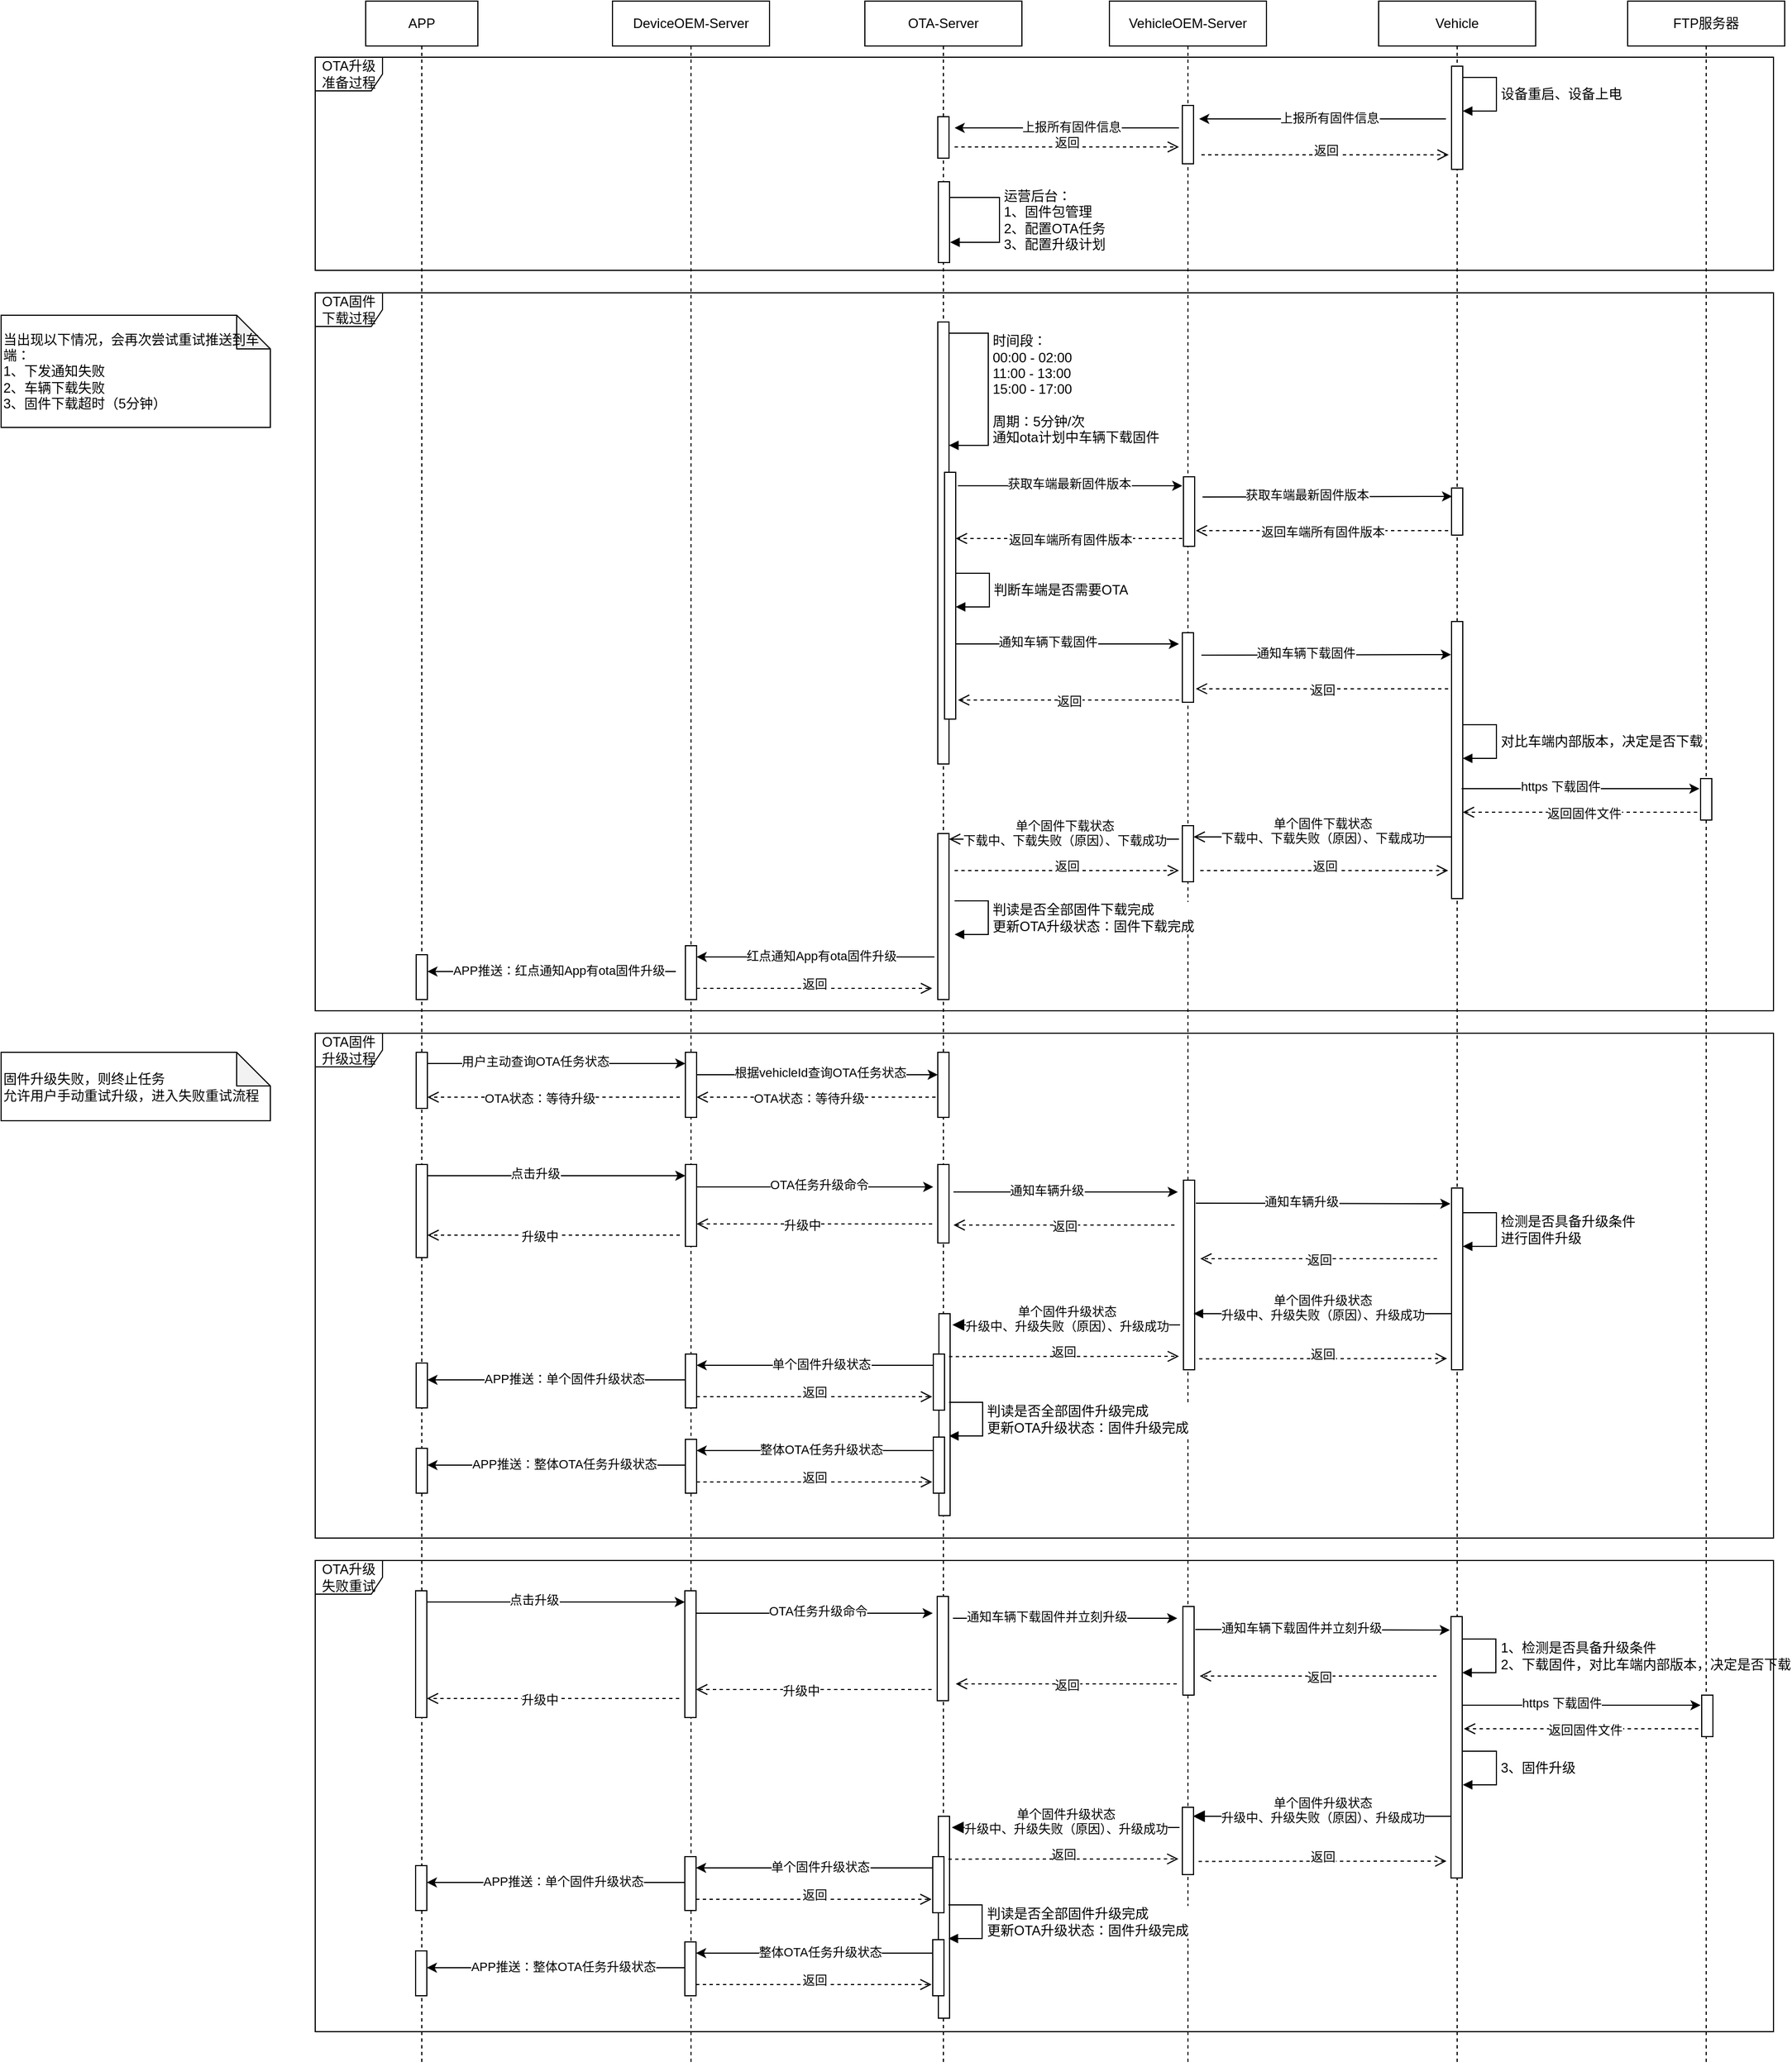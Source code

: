 <mxfile version="24.7.7">
  <diagram name="第 1 页" id="P_OKSBpqpjbT7ZUcAPDN">
    <mxGraphModel dx="2233" dy="687" grid="1" gridSize="10" guides="1" tooltips="1" connect="1" arrows="1" fold="1" page="1" pageScale="1" pageWidth="827" pageHeight="1169" math="0" shadow="0">
      <root>
        <mxCell id="0" />
        <mxCell id="1" parent="0" />
        <mxCell id="hAaRibH6YbzZ0h87aK_9-16" value="OTA固件升级过程" style="shape=umlFrame;whiteSpace=wrap;html=1;pointerEvents=0;sketch=0;strokeColor=default;align=center;verticalAlign=middle;fontFamily=Helvetica;fontSize=12;fontColor=default;fillColor=default;" parent="1" vertex="1">
          <mxGeometry x="-520" y="960" width="1300" height="450" as="geometry" />
        </mxCell>
        <mxCell id="hAaRibH6YbzZ0h87aK_9-1" value="APP" style="shape=umlLifeline;perimeter=lifelinePerimeter;whiteSpace=wrap;html=1;container=0;dropTarget=0;collapsible=0;recursiveResize=0;outlineConnect=0;portConstraint=eastwest;newEdgeStyle={&quot;edgeStyle&quot;:&quot;elbowEdgeStyle&quot;,&quot;elbow&quot;:&quot;vertical&quot;,&quot;curved&quot;:0,&quot;rounded&quot;:0};" parent="1" vertex="1">
          <mxGeometry x="-475" y="40" width="100" height="1840" as="geometry" />
        </mxCell>
        <mxCell id="hAaRibH6YbzZ0h87aK_9-71" value="" style="html=1;points=[];perimeter=orthogonalPerimeter;outlineConnect=0;targetShapes=umlLifeline;portConstraint=eastwest;newEdgeStyle={&quot;edgeStyle&quot;:&quot;elbowEdgeStyle&quot;,&quot;elbow&quot;:&quot;vertical&quot;,&quot;curved&quot;:0,&quot;rounded&quot;:0};" parent="hAaRibH6YbzZ0h87aK_9-1" vertex="1">
          <mxGeometry x="45" y="850" width="10" height="40" as="geometry" />
        </mxCell>
        <mxCell id="hAaRibH6YbzZ0h87aK_9-77" value="" style="html=1;points=[];perimeter=orthogonalPerimeter;outlineConnect=0;targetShapes=umlLifeline;portConstraint=eastwest;newEdgeStyle={&quot;edgeStyle&quot;:&quot;elbowEdgeStyle&quot;,&quot;elbow&quot;:&quot;vertical&quot;,&quot;curved&quot;:0,&quot;rounded&quot;:0};" parent="hAaRibH6YbzZ0h87aK_9-1" vertex="1">
          <mxGeometry x="45" y="937" width="10" height="50" as="geometry" />
        </mxCell>
        <mxCell id="hAaRibH6YbzZ0h87aK_9-3" value="DeviceOEM-Server" style="shape=umlLifeline;perimeter=lifelinePerimeter;whiteSpace=wrap;html=1;container=0;dropTarget=0;collapsible=0;recursiveResize=0;outlineConnect=0;portConstraint=eastwest;newEdgeStyle={&quot;edgeStyle&quot;:&quot;elbowEdgeStyle&quot;,&quot;elbow&quot;:&quot;vertical&quot;,&quot;curved&quot;:0,&quot;rounded&quot;:0};" parent="1" vertex="1">
          <mxGeometry x="-255" y="40" width="140" height="1840" as="geometry" />
        </mxCell>
        <mxCell id="hAaRibH6YbzZ0h87aK_9-70" value="" style="html=1;points=[];perimeter=orthogonalPerimeter;outlineConnect=0;targetShapes=umlLifeline;portConstraint=eastwest;newEdgeStyle={&quot;edgeStyle&quot;:&quot;elbowEdgeStyle&quot;,&quot;elbow&quot;:&quot;vertical&quot;,&quot;curved&quot;:0,&quot;rounded&quot;:0};" parent="hAaRibH6YbzZ0h87aK_9-3" vertex="1">
          <mxGeometry x="65" y="842" width="10" height="48" as="geometry" />
        </mxCell>
        <mxCell id="hAaRibH6YbzZ0h87aK_9-138" value="" style="html=1;points=[];perimeter=orthogonalPerimeter;outlineConnect=0;targetShapes=umlLifeline;portConstraint=eastwest;newEdgeStyle={&quot;edgeStyle&quot;:&quot;elbowEdgeStyle&quot;,&quot;elbow&quot;:&quot;vertical&quot;,&quot;curved&quot;:0,&quot;rounded&quot;:0};" parent="hAaRibH6YbzZ0h87aK_9-3" vertex="1">
          <mxGeometry x="-175" y="1290" width="10" height="40" as="geometry" />
        </mxCell>
        <mxCell id="hAaRibH6YbzZ0h87aK_9-139" value="" style="html=1;points=[];perimeter=orthogonalPerimeter;outlineConnect=0;targetShapes=umlLifeline;portConstraint=eastwest;newEdgeStyle={&quot;edgeStyle&quot;:&quot;elbowEdgeStyle&quot;,&quot;elbow&quot;:&quot;vertical&quot;,&quot;curved&quot;:0,&quot;rounded&quot;:0};" parent="hAaRibH6YbzZ0h87aK_9-3" vertex="1">
          <mxGeometry x="65" y="1282" width="10" height="48" as="geometry" />
        </mxCell>
        <mxCell id="hAaRibH6YbzZ0h87aK_9-140" value="" style="endArrow=classic;html=1;rounded=0;" parent="hAaRibH6YbzZ0h87aK_9-3" edge="1">
          <mxGeometry width="50" height="50" relative="1" as="geometry">
            <mxPoint x="286.5" y="1292" as="sourcePoint" />
            <mxPoint x="75" y="1292" as="targetPoint" />
          </mxGeometry>
        </mxCell>
        <mxCell id="hAaRibH6YbzZ0h87aK_9-141" value="整体OTA任务升级状态" style="edgeLabel;html=1;align=center;verticalAlign=middle;resizable=0;points=[];" parent="hAaRibH6YbzZ0h87aK_9-140" vertex="1" connectable="0">
          <mxGeometry x="-0.17" y="2" relative="1" as="geometry">
            <mxPoint x="-13" y="-3" as="offset" />
          </mxGeometry>
        </mxCell>
        <mxCell id="hAaRibH6YbzZ0h87aK_9-142" value="" style="endArrow=classic;html=1;rounded=0;" parent="hAaRibH6YbzZ0h87aK_9-3" edge="1">
          <mxGeometry width="50" height="50" relative="1" as="geometry">
            <mxPoint x="65" y="1305" as="sourcePoint" />
            <mxPoint x="-165" y="1305" as="targetPoint" />
          </mxGeometry>
        </mxCell>
        <mxCell id="hAaRibH6YbzZ0h87aK_9-143" value="APP推送：整体OTA任务升级状态" style="edgeLabel;html=1;align=center;verticalAlign=middle;resizable=0;points=[];" parent="hAaRibH6YbzZ0h87aK_9-142" vertex="1" connectable="0">
          <mxGeometry x="-0.17" y="2" relative="1" as="geometry">
            <mxPoint x="-13" y="-3" as="offset" />
          </mxGeometry>
        </mxCell>
        <mxCell id="hAaRibH6YbzZ0h87aK_9-144" value="返回" style="html=1;verticalAlign=bottom;endArrow=open;dashed=1;endSize=8;edgeStyle=elbowEdgeStyle;elbow=vertical;curved=0;rounded=0;" parent="hAaRibH6YbzZ0h87aK_9-3" edge="1">
          <mxGeometry y="-5" relative="1" as="geometry">
            <mxPoint x="285" y="1320" as="targetPoint" />
            <Array as="points" />
            <mxPoint x="75" y="1320" as="sourcePoint" />
            <mxPoint as="offset" />
          </mxGeometry>
        </mxCell>
        <mxCell id="hAaRibH6YbzZ0h87aK_9-7" value="VehicleOEM-Server" style="shape=umlLifeline;perimeter=lifelinePerimeter;whiteSpace=wrap;html=1;container=0;dropTarget=0;collapsible=0;recursiveResize=0;outlineConnect=0;portConstraint=eastwest;newEdgeStyle={&quot;edgeStyle&quot;:&quot;elbowEdgeStyle&quot;,&quot;elbow&quot;:&quot;vertical&quot;,&quot;curved&quot;:0,&quot;rounded&quot;:0};" parent="1" vertex="1">
          <mxGeometry x="188" y="40" width="140" height="1840" as="geometry" />
        </mxCell>
        <mxCell id="hAaRibH6YbzZ0h87aK_9-8" value="" style="html=1;points=[];perimeter=orthogonalPerimeter;outlineConnect=0;targetShapes=umlLifeline;portConstraint=eastwest;newEdgeStyle={&quot;edgeStyle&quot;:&quot;elbowEdgeStyle&quot;,&quot;elbow&quot;:&quot;vertical&quot;,&quot;curved&quot;:0,&quot;rounded&quot;:0};" parent="hAaRibH6YbzZ0h87aK_9-7" vertex="1">
          <mxGeometry x="65" y="735" width="10" height="50" as="geometry" />
        </mxCell>
        <mxCell id="hAaRibH6YbzZ0h87aK_9-41" value="" style="html=1;points=[];perimeter=orthogonalPerimeter;outlineConnect=0;targetShapes=umlLifeline;portConstraint=eastwest;newEdgeStyle={&quot;edgeStyle&quot;:&quot;elbowEdgeStyle&quot;,&quot;elbow&quot;:&quot;vertical&quot;,&quot;curved&quot;:0,&quot;rounded&quot;:0};" parent="hAaRibH6YbzZ0h87aK_9-7" vertex="1">
          <mxGeometry x="65" y="563" width="10" height="62" as="geometry" />
        </mxCell>
        <mxCell id="hAaRibH6YbzZ0h87aK_9-56" value="" style="html=1;points=[];perimeter=orthogonalPerimeter;outlineConnect=0;targetShapes=umlLifeline;portConstraint=eastwest;newEdgeStyle={&quot;edgeStyle&quot;:&quot;elbowEdgeStyle&quot;,&quot;elbow&quot;:&quot;vertical&quot;,&quot;curved&quot;:0,&quot;rounded&quot;:0};" parent="hAaRibH6YbzZ0h87aK_9-7" vertex="1">
          <mxGeometry x="66" y="424" width="10" height="62" as="geometry" />
        </mxCell>
        <mxCell id="hAaRibH6YbzZ0h87aK_9-57" value="" style="endArrow=classic;html=1;rounded=0;" parent="hAaRibH6YbzZ0h87aK_9-7" edge="1">
          <mxGeometry width="50" height="50" relative="1" as="geometry">
            <mxPoint x="-135" y="432" as="sourcePoint" />
            <mxPoint x="65" y="432" as="targetPoint" />
          </mxGeometry>
        </mxCell>
        <mxCell id="hAaRibH6YbzZ0h87aK_9-58" value="获取车端最新固件版本" style="edgeLabel;html=1;align=center;verticalAlign=middle;resizable=0;points=[];" parent="hAaRibH6YbzZ0h87aK_9-57" vertex="1" connectable="0">
          <mxGeometry x="-0.17" y="2" relative="1" as="geometry">
            <mxPoint x="16" as="offset" />
          </mxGeometry>
        </mxCell>
        <mxCell id="hAaRibH6YbzZ0h87aK_9-59" value="" style="endArrow=classic;html=1;rounded=0;" parent="hAaRibH6YbzZ0h87aK_9-7" edge="1">
          <mxGeometry width="50" height="50" relative="1" as="geometry">
            <mxPoint x="83" y="442" as="sourcePoint" />
            <mxPoint x="305.5" y="441.5" as="targetPoint" />
          </mxGeometry>
        </mxCell>
        <mxCell id="hAaRibH6YbzZ0h87aK_9-60" value="获取车端最新固件版本" style="edgeLabel;html=1;align=center;verticalAlign=middle;resizable=0;points=[];" parent="hAaRibH6YbzZ0h87aK_9-59" vertex="1" connectable="0">
          <mxGeometry x="-0.17" y="2" relative="1" as="geometry">
            <mxPoint as="offset" />
          </mxGeometry>
        </mxCell>
        <mxCell id="hAaRibH6YbzZ0h87aK_9-61" value="返回车端所有固件版本" style="html=1;verticalAlign=bottom;endArrow=open;dashed=1;endSize=8;edgeStyle=elbowEdgeStyle;elbow=vertical;curved=0;rounded=0;entryX=0.7;entryY=0.806;entryDx=0;entryDy=0;entryPerimeter=0;" parent="hAaRibH6YbzZ0h87aK_9-7" edge="1">
          <mxGeometry x="-0.005" y="10" relative="1" as="geometry">
            <mxPoint x="77" y="471.972" as="targetPoint" />
            <Array as="points" />
            <mxPoint x="302" y="472" as="sourcePoint" />
            <mxPoint as="offset" />
          </mxGeometry>
        </mxCell>
        <mxCell id="hAaRibH6YbzZ0h87aK_9-62" value="返回车端所有固件版本" style="html=1;verticalAlign=bottom;endArrow=open;dashed=1;endSize=8;edgeStyle=elbowEdgeStyle;elbow=vertical;curved=0;rounded=0;" parent="hAaRibH6YbzZ0h87aK_9-7" edge="1">
          <mxGeometry x="-0.005" y="10" relative="1" as="geometry">
            <mxPoint x="-137" y="479" as="targetPoint" />
            <Array as="points" />
            <mxPoint x="65" y="479" as="sourcePoint" />
            <mxPoint as="offset" />
          </mxGeometry>
        </mxCell>
        <mxCell id="hAaRibH6YbzZ0h87aK_9-105" value="" style="html=1;points=[];perimeter=orthogonalPerimeter;outlineConnect=0;targetShapes=umlLifeline;portConstraint=eastwest;newEdgeStyle={&quot;edgeStyle&quot;:&quot;elbowEdgeStyle&quot;,&quot;elbow&quot;:&quot;vertical&quot;,&quot;curved&quot;:0,&quot;rounded&quot;:0};" parent="hAaRibH6YbzZ0h87aK_9-7" vertex="1">
          <mxGeometry x="66" y="1051" width="10" height="169" as="geometry" />
        </mxCell>
        <mxCell id="hAaRibH6YbzZ0h87aK_9-9" value="Vehicle" style="shape=umlLifeline;perimeter=lifelinePerimeter;whiteSpace=wrap;html=1;container=0;dropTarget=0;collapsible=0;recursiveResize=0;outlineConnect=0;portConstraint=eastwest;newEdgeStyle={&quot;edgeStyle&quot;:&quot;elbowEdgeStyle&quot;,&quot;elbow&quot;:&quot;vertical&quot;,&quot;curved&quot;:0,&quot;rounded&quot;:0};" parent="1" vertex="1">
          <mxGeometry x="428" y="40" width="140" height="1840" as="geometry" />
        </mxCell>
        <mxCell id="hAaRibH6YbzZ0h87aK_9-44" value="" style="html=1;points=[];perimeter=orthogonalPerimeter;outlineConnect=0;targetShapes=umlLifeline;portConstraint=eastwest;newEdgeStyle={&quot;edgeStyle&quot;:&quot;elbowEdgeStyle&quot;,&quot;elbow&quot;:&quot;vertical&quot;,&quot;curved&quot;:0,&quot;rounded&quot;:0};" parent="hAaRibH6YbzZ0h87aK_9-9" vertex="1">
          <mxGeometry x="65" y="553" width="10" height="247" as="geometry" />
        </mxCell>
        <mxCell id="hAaRibH6YbzZ0h87aK_9-107" value="" style="html=1;points=[];perimeter=orthogonalPerimeter;outlineConnect=0;targetShapes=umlLifeline;portConstraint=eastwest;newEdgeStyle={&quot;edgeStyle&quot;:&quot;elbowEdgeStyle&quot;,&quot;elbow&quot;:&quot;vertical&quot;,&quot;curved&quot;:0,&quot;rounded&quot;:0};" parent="hAaRibH6YbzZ0h87aK_9-9" vertex="1">
          <mxGeometry x="65" y="1058" width="10" height="162" as="geometry" />
        </mxCell>
        <mxCell id="hAaRibH6YbzZ0h87aK_9-10" value="" style="endArrow=classic;html=1;rounded=0;" parent="1" edge="1">
          <mxGeometry width="50" height="50" relative="1" as="geometry">
            <mxPoint x="488" y="145" as="sourcePoint" />
            <mxPoint x="268" y="145" as="targetPoint" />
          </mxGeometry>
        </mxCell>
        <mxCell id="hAaRibH6YbzZ0h87aK_9-11" value="上报所有固件信息" style="edgeLabel;html=1;align=center;verticalAlign=middle;resizable=0;points=[];" parent="hAaRibH6YbzZ0h87aK_9-10" vertex="1" connectable="0">
          <mxGeometry x="-0.17" y="2" relative="1" as="geometry">
            <mxPoint x="-13" y="-3" as="offset" />
          </mxGeometry>
        </mxCell>
        <mxCell id="hAaRibH6YbzZ0h87aK_9-12" value="设备重启、设备上电" style="html=1;align=left;spacingLeft=2;endArrow=block;rounded=0;edgeStyle=orthogonalEdgeStyle;curved=0;rounded=0;fontFamily=Helvetica;fontSize=12;fontColor=default;" parent="1" edge="1">
          <mxGeometry relative="1" as="geometry">
            <mxPoint x="503" y="108" as="sourcePoint" />
            <Array as="points">
              <mxPoint x="533" y="108" />
              <mxPoint x="533" y="138" />
            </Array>
            <mxPoint x="503" y="138" as="targetPoint" />
          </mxGeometry>
        </mxCell>
        <mxCell id="hAaRibH6YbzZ0h87aK_9-13" value="OTA固件下载过程" style="shape=umlFrame;whiteSpace=wrap;html=1;pointerEvents=0;sketch=0;strokeColor=default;align=center;verticalAlign=middle;fontFamily=Helvetica;fontSize=12;fontColor=default;fillColor=default;" parent="1" vertex="1">
          <mxGeometry x="-520" y="300" width="1300" height="640" as="geometry" />
        </mxCell>
        <mxCell id="hAaRibH6YbzZ0h87aK_9-14" value="" style="endArrow=classic;html=1;rounded=0;" parent="1" edge="1">
          <mxGeometry width="50" height="50" relative="1" as="geometry">
            <mxPoint x="50" y="613" as="sourcePoint" />
            <mxPoint x="250" y="613" as="targetPoint" />
          </mxGeometry>
        </mxCell>
        <mxCell id="hAaRibH6YbzZ0h87aK_9-15" value="通知车辆下载固件" style="edgeLabel;html=1;align=center;verticalAlign=middle;resizable=0;points=[];" parent="hAaRibH6YbzZ0h87aK_9-14" vertex="1" connectable="0">
          <mxGeometry x="-0.17" y="2" relative="1" as="geometry">
            <mxPoint as="offset" />
          </mxGeometry>
        </mxCell>
        <mxCell id="hAaRibH6YbzZ0h87aK_9-18" value="" style="html=1;points=[];perimeter=orthogonalPerimeter;outlineConnect=0;targetShapes=umlLifeline;portConstraint=eastwest;newEdgeStyle={&quot;edgeStyle&quot;:&quot;elbowEdgeStyle&quot;,&quot;elbow&quot;:&quot;vertical&quot;,&quot;curved&quot;:0,&quot;rounded&quot;:0};" parent="1" vertex="1">
          <mxGeometry x="253" y="133" width="10" height="52" as="geometry" />
        </mxCell>
        <mxCell id="hAaRibH6YbzZ0h87aK_9-19" value="" style="html=1;points=[];perimeter=orthogonalPerimeter;outlineConnect=0;targetShapes=umlLifeline;portConstraint=eastwest;newEdgeStyle={&quot;edgeStyle&quot;:&quot;elbowEdgeStyle&quot;,&quot;elbow&quot;:&quot;vertical&quot;,&quot;curved&quot;:0,&quot;rounded&quot;:0};" parent="1" vertex="1">
          <mxGeometry x="493" y="98" width="10" height="92" as="geometry" />
        </mxCell>
        <mxCell id="hAaRibH6YbzZ0h87aK_9-26" value="返回固件文件" style="html=1;verticalAlign=bottom;endArrow=open;dashed=1;endSize=8;edgeStyle=elbowEdgeStyle;elbow=horizontal;curved=0;rounded=0;" parent="1" edge="1">
          <mxGeometry x="-0.005" y="10" relative="1" as="geometry">
            <mxPoint x="503" y="763" as="targetPoint" />
            <Array as="points" />
            <mxPoint x="718" y="763" as="sourcePoint" />
            <mxPoint as="offset" />
          </mxGeometry>
        </mxCell>
        <mxCell id="hAaRibH6YbzZ0h87aK_9-29" value="OTA-Server" style="shape=umlLifeline;perimeter=lifelinePerimeter;whiteSpace=wrap;html=1;container=0;dropTarget=0;collapsible=0;recursiveResize=0;outlineConnect=0;portConstraint=eastwest;newEdgeStyle={&quot;edgeStyle&quot;:&quot;elbowEdgeStyle&quot;,&quot;elbow&quot;:&quot;vertical&quot;,&quot;curved&quot;:0,&quot;rounded&quot;:0};" parent="1" vertex="1">
          <mxGeometry x="-30" y="40" width="140" height="1840" as="geometry" />
        </mxCell>
        <mxCell id="hAaRibH6YbzZ0h87aK_9-30" value="" style="html=1;points=[];perimeter=orthogonalPerimeter;outlineConnect=0;targetShapes=umlLifeline;portConstraint=eastwest;newEdgeStyle={&quot;edgeStyle&quot;:&quot;elbowEdgeStyle&quot;,&quot;elbow&quot;:&quot;vertical&quot;,&quot;curved&quot;:0,&quot;rounded&quot;:0};" parent="hAaRibH6YbzZ0h87aK_9-29" vertex="1">
          <mxGeometry x="65" y="103" width="10" height="37" as="geometry" />
        </mxCell>
        <mxCell id="hAaRibH6YbzZ0h87aK_9-36" value="" style="html=1;points=[];perimeter=orthogonalPerimeter;outlineConnect=0;targetShapes=umlLifeline;portConstraint=eastwest;newEdgeStyle={&quot;edgeStyle&quot;:&quot;elbowEdgeStyle&quot;,&quot;elbow&quot;:&quot;vertical&quot;,&quot;curved&quot;:0,&quot;rounded&quot;:0};" parent="hAaRibH6YbzZ0h87aK_9-29" vertex="1">
          <mxGeometry x="65" y="286" width="10" height="394" as="geometry" />
        </mxCell>
        <mxCell id="hAaRibH6YbzZ0h87aK_9-37" value="&lt;div&gt;时间段：&lt;/div&gt;&lt;div&gt;00:00 - 02:00&lt;/div&gt;&lt;div&gt;11:00 - 13:00&lt;/div&gt;&lt;div&gt;15:00 - 17:00&lt;/div&gt;&lt;div&gt;&lt;br&gt;&lt;/div&gt;周期：5分钟/次&lt;br&gt;通知ota计划中车辆下载固件" style="html=1;align=left;spacingLeft=2;endArrow=block;rounded=0;edgeStyle=orthogonalEdgeStyle;curved=0;rounded=0;fontFamily=Helvetica;fontSize=12;fontColor=default;" parent="hAaRibH6YbzZ0h87aK_9-29" source="hAaRibH6YbzZ0h87aK_9-36" target="hAaRibH6YbzZ0h87aK_9-36" edge="1">
          <mxGeometry relative="1" as="geometry">
            <mxPoint x="80" y="306" as="sourcePoint" />
            <Array as="points">
              <mxPoint x="110" y="296" />
              <mxPoint x="110" y="396" />
            </Array>
            <mxPoint x="80" y="336" as="targetPoint" />
            <mxPoint as="offset" />
          </mxGeometry>
        </mxCell>
        <mxCell id="hAaRibH6YbzZ0h87aK_9-53" value="" style="html=1;points=[];perimeter=orthogonalPerimeter;outlineConnect=0;targetShapes=umlLifeline;portConstraint=eastwest;newEdgeStyle={&quot;edgeStyle&quot;:&quot;elbowEdgeStyle&quot;,&quot;elbow&quot;:&quot;vertical&quot;,&quot;curved&quot;:0,&quot;rounded&quot;:0};" parent="hAaRibH6YbzZ0h87aK_9-29" vertex="1">
          <mxGeometry x="65" y="742" width="10" height="148" as="geometry" />
        </mxCell>
        <mxCell id="hAaRibH6YbzZ0h87aK_9-65" value="" style="html=1;points=[];perimeter=orthogonalPerimeter;outlineConnect=0;targetShapes=umlLifeline;portConstraint=eastwest;newEdgeStyle={&quot;edgeStyle&quot;:&quot;elbowEdgeStyle&quot;,&quot;elbow&quot;:&quot;vertical&quot;,&quot;curved&quot;:0,&quot;rounded&quot;:0};" parent="hAaRibH6YbzZ0h87aK_9-29" vertex="1">
          <mxGeometry x="71" y="420" width="10" height="220" as="geometry" />
        </mxCell>
        <mxCell id="hAaRibH6YbzZ0h87aK_9-136" value="" style="html=1;points=[];perimeter=orthogonalPerimeter;outlineConnect=0;targetShapes=umlLifeline;portConstraint=eastwest;newEdgeStyle={&quot;edgeStyle&quot;:&quot;elbowEdgeStyle&quot;,&quot;elbow&quot;:&quot;vertical&quot;,&quot;curved&quot;:0,&quot;rounded&quot;:0};" parent="hAaRibH6YbzZ0h87aK_9-29" vertex="1">
          <mxGeometry x="66" y="1170" width="10" height="180" as="geometry" />
        </mxCell>
        <mxCell id="hAaRibH6YbzZ0h87aK_9-115" value="" style="html=1;points=[];perimeter=orthogonalPerimeter;outlineConnect=0;targetShapes=umlLifeline;portConstraint=eastwest;newEdgeStyle={&quot;edgeStyle&quot;:&quot;elbowEdgeStyle&quot;,&quot;elbow&quot;:&quot;vertical&quot;,&quot;curved&quot;:0,&quot;rounded&quot;:0};" parent="hAaRibH6YbzZ0h87aK_9-29" vertex="1">
          <mxGeometry x="61" y="1206" width="10" height="50" as="geometry" />
        </mxCell>
        <mxCell id="hAaRibH6YbzZ0h87aK_9-137" value="" style="html=1;points=[];perimeter=orthogonalPerimeter;outlineConnect=0;targetShapes=umlLifeline;portConstraint=eastwest;newEdgeStyle={&quot;edgeStyle&quot;:&quot;elbowEdgeStyle&quot;,&quot;elbow&quot;:&quot;vertical&quot;,&quot;curved&quot;:0,&quot;rounded&quot;:0};" parent="hAaRibH6YbzZ0h87aK_9-29" vertex="1">
          <mxGeometry x="61" y="1280" width="10" height="50" as="geometry" />
        </mxCell>
        <mxCell id="hAaRibH6YbzZ0h87aK_9-146" value="" style="html=1;points=[];perimeter=orthogonalPerimeter;outlineConnect=0;targetShapes=umlLifeline;portConstraint=eastwest;newEdgeStyle={&quot;edgeStyle&quot;:&quot;elbowEdgeStyle&quot;,&quot;elbow&quot;:&quot;vertical&quot;,&quot;curved&quot;:0,&quot;rounded&quot;:0};" parent="hAaRibH6YbzZ0h87aK_9-29" vertex="1">
          <mxGeometry x="-400.5" y="1738" width="10" height="40" as="geometry" />
        </mxCell>
        <mxCell id="hAaRibH6YbzZ0h87aK_9-147" value="" style="html=1;points=[];perimeter=orthogonalPerimeter;outlineConnect=0;targetShapes=umlLifeline;portConstraint=eastwest;newEdgeStyle={&quot;edgeStyle&quot;:&quot;elbowEdgeStyle&quot;,&quot;elbow&quot;:&quot;vertical&quot;,&quot;curved&quot;:0,&quot;rounded&quot;:0};" parent="hAaRibH6YbzZ0h87aK_9-29" vertex="1">
          <mxGeometry x="-160.5" y="1730" width="10" height="48" as="geometry" />
        </mxCell>
        <mxCell id="hAaRibH6YbzZ0h87aK_9-148" value="" style="endArrow=classic;html=1;rounded=0;" parent="hAaRibH6YbzZ0h87aK_9-29" edge="1">
          <mxGeometry width="50" height="50" relative="1" as="geometry">
            <mxPoint x="61" y="1740" as="sourcePoint" />
            <mxPoint x="-150.5" y="1740" as="targetPoint" />
          </mxGeometry>
        </mxCell>
        <mxCell id="hAaRibH6YbzZ0h87aK_9-149" value="整体OTA任务升级状态" style="edgeLabel;html=1;align=center;verticalAlign=middle;resizable=0;points=[];" parent="hAaRibH6YbzZ0h87aK_9-148" vertex="1" connectable="0">
          <mxGeometry x="-0.17" y="2" relative="1" as="geometry">
            <mxPoint x="-13" y="-3" as="offset" />
          </mxGeometry>
        </mxCell>
        <mxCell id="hAaRibH6YbzZ0h87aK_9-150" value="" style="endArrow=classic;html=1;rounded=0;" parent="hAaRibH6YbzZ0h87aK_9-29" edge="1">
          <mxGeometry width="50" height="50" relative="1" as="geometry">
            <mxPoint x="-160.5" y="1753" as="sourcePoint" />
            <mxPoint x="-390.5" y="1753" as="targetPoint" />
          </mxGeometry>
        </mxCell>
        <mxCell id="hAaRibH6YbzZ0h87aK_9-151" value="APP推送：整体OTA任务升级状态" style="edgeLabel;html=1;align=center;verticalAlign=middle;resizable=0;points=[];" parent="hAaRibH6YbzZ0h87aK_9-150" vertex="1" connectable="0">
          <mxGeometry x="-0.17" y="2" relative="1" as="geometry">
            <mxPoint x="-13" y="-3" as="offset" />
          </mxGeometry>
        </mxCell>
        <mxCell id="hAaRibH6YbzZ0h87aK_9-152" value="返回" style="html=1;verticalAlign=bottom;endArrow=open;dashed=1;endSize=8;edgeStyle=elbowEdgeStyle;elbow=vertical;curved=0;rounded=0;" parent="hAaRibH6YbzZ0h87aK_9-29" edge="1">
          <mxGeometry y="-5" relative="1" as="geometry">
            <mxPoint x="59.5" y="1768" as="targetPoint" />
            <Array as="points" />
            <mxPoint x="-150.5" y="1768" as="sourcePoint" />
            <mxPoint as="offset" />
          </mxGeometry>
        </mxCell>
        <mxCell id="hAaRibH6YbzZ0h87aK_9-153" value="" style="html=1;points=[];perimeter=orthogonalPerimeter;outlineConnect=0;targetShapes=umlLifeline;portConstraint=eastwest;newEdgeStyle={&quot;edgeStyle&quot;:&quot;elbowEdgeStyle&quot;,&quot;elbow&quot;:&quot;vertical&quot;,&quot;curved&quot;:0,&quot;rounded&quot;:0};" parent="hAaRibH6YbzZ0h87aK_9-29" vertex="1">
          <mxGeometry x="283.5" y="1431" width="10" height="79" as="geometry" />
        </mxCell>
        <mxCell id="hAaRibH6YbzZ0h87aK_9-155" value="" style="html=1;points=[];perimeter=orthogonalPerimeter;outlineConnect=0;targetShapes=umlLifeline;portConstraint=eastwest;newEdgeStyle={&quot;edgeStyle&quot;:&quot;elbowEdgeStyle&quot;,&quot;elbow&quot;:&quot;vertical&quot;,&quot;curved&quot;:0,&quot;rounded&quot;:0};" parent="hAaRibH6YbzZ0h87aK_9-29" vertex="1">
          <mxGeometry x="65.5" y="1618" width="10" height="180" as="geometry" />
        </mxCell>
        <mxCell id="hAaRibH6YbzZ0h87aK_9-156" value="" style="html=1;points=[];perimeter=orthogonalPerimeter;outlineConnect=0;targetShapes=umlLifeline;portConstraint=eastwest;newEdgeStyle={&quot;edgeStyle&quot;:&quot;elbowEdgeStyle&quot;,&quot;elbow&quot;:&quot;vertical&quot;,&quot;curved&quot;:0,&quot;rounded&quot;:0};" parent="hAaRibH6YbzZ0h87aK_9-29" vertex="1">
          <mxGeometry x="60.5" y="1654" width="10" height="50" as="geometry" />
        </mxCell>
        <mxCell id="hAaRibH6YbzZ0h87aK_9-157" value="" style="html=1;points=[];perimeter=orthogonalPerimeter;outlineConnect=0;targetShapes=umlLifeline;portConstraint=eastwest;newEdgeStyle={&quot;edgeStyle&quot;:&quot;elbowEdgeStyle&quot;,&quot;elbow&quot;:&quot;vertical&quot;,&quot;curved&quot;:0,&quot;rounded&quot;:0};" parent="hAaRibH6YbzZ0h87aK_9-29" vertex="1">
          <mxGeometry x="60.5" y="1728" width="10" height="50" as="geometry" />
        </mxCell>
        <mxCell id="hAaRibH6YbzZ0h87aK_9-158" value="" style="html=1;points=[];perimeter=orthogonalPerimeter;outlineConnect=0;targetShapes=umlLifeline;portConstraint=eastwest;newEdgeStyle={&quot;edgeStyle&quot;:&quot;elbowEdgeStyle&quot;,&quot;elbow&quot;:&quot;vertical&quot;,&quot;curved&quot;:0,&quot;rounded&quot;:0};" parent="hAaRibH6YbzZ0h87aK_9-29" vertex="1">
          <mxGeometry x="-400.5" y="1417" width="10" height="113" as="geometry" />
        </mxCell>
        <mxCell id="hAaRibH6YbzZ0h87aK_9-159" value="" style="endArrow=classic;html=1;rounded=0;" parent="hAaRibH6YbzZ0h87aK_9-29" target="hAaRibH6YbzZ0h87aK_9-163" edge="1">
          <mxGeometry width="50" height="50" relative="1" as="geometry">
            <mxPoint x="-390.5" y="1427" as="sourcePoint" />
            <mxPoint x="-190.5" y="1427" as="targetPoint" />
          </mxGeometry>
        </mxCell>
        <mxCell id="hAaRibH6YbzZ0h87aK_9-160" value="点击升级" style="edgeLabel;html=1;align=center;verticalAlign=middle;resizable=0;points=[];" parent="hAaRibH6YbzZ0h87aK_9-159" vertex="1" connectable="0">
          <mxGeometry x="-0.17" y="2" relative="1" as="geometry">
            <mxPoint as="offset" />
          </mxGeometry>
        </mxCell>
        <mxCell id="hAaRibH6YbzZ0h87aK_9-161" value="升级中" style="html=1;verticalAlign=bottom;endArrow=open;dashed=1;endSize=8;edgeStyle=elbowEdgeStyle;elbow=horizontal;curved=0;rounded=0;entryX=0.7;entryY=0.806;entryDx=0;entryDy=0;entryPerimeter=0;" parent="hAaRibH6YbzZ0h87aK_9-29" edge="1">
          <mxGeometry x="0.111" y="10" relative="1" as="geometry">
            <mxPoint x="-390.5" y="1513.002" as="targetPoint" />
            <Array as="points" />
            <mxPoint x="-165.5" y="1513.03" as="sourcePoint" />
            <mxPoint as="offset" />
          </mxGeometry>
        </mxCell>
        <mxCell id="hAaRibH6YbzZ0h87aK_9-162" value="升级中" style="html=1;verticalAlign=bottom;endArrow=open;dashed=1;endSize=8;edgeStyle=elbowEdgeStyle;elbow=horizontal;curved=0;rounded=0;entryX=0.7;entryY=0.806;entryDx=0;entryDy=0;entryPerimeter=0;" parent="hAaRibH6YbzZ0h87aK_9-29" edge="1">
          <mxGeometry x="0.111" y="10" relative="1" as="geometry">
            <mxPoint x="-150.5" y="1505.002" as="targetPoint" />
            <Array as="points" />
            <mxPoint x="59.5" y="1505" as="sourcePoint" />
            <mxPoint as="offset" />
          </mxGeometry>
        </mxCell>
        <mxCell id="hAaRibH6YbzZ0h87aK_9-163" value="" style="html=1;points=[];perimeter=orthogonalPerimeter;outlineConnect=0;targetShapes=umlLifeline;portConstraint=eastwest;newEdgeStyle={&quot;edgeStyle&quot;:&quot;elbowEdgeStyle&quot;,&quot;elbow&quot;:&quot;vertical&quot;,&quot;curved&quot;:0,&quot;rounded&quot;:0};" parent="hAaRibH6YbzZ0h87aK_9-29" vertex="1">
          <mxGeometry x="-160.5" y="1417" width="10" height="113" as="geometry" />
        </mxCell>
        <mxCell id="hAaRibH6YbzZ0h87aK_9-164" value="" style="endArrow=classic;html=1;rounded=0;" parent="hAaRibH6YbzZ0h87aK_9-29" source="hAaRibH6YbzZ0h87aK_9-163" edge="1">
          <mxGeometry width="50" height="50" relative="1" as="geometry">
            <mxPoint x="-142.5" y="1437" as="sourcePoint" />
            <mxPoint x="60.5" y="1437" as="targetPoint" />
          </mxGeometry>
        </mxCell>
        <mxCell id="hAaRibH6YbzZ0h87aK_9-165" value="OTA任务升级命令" style="edgeLabel;html=1;align=center;verticalAlign=middle;resizable=0;points=[];" parent="hAaRibH6YbzZ0h87aK_9-164" vertex="1" connectable="0">
          <mxGeometry x="-0.17" y="2" relative="1" as="geometry">
            <mxPoint x="21" as="offset" />
          </mxGeometry>
        </mxCell>
        <mxCell id="hAaRibH6YbzZ0h87aK_9-166" value="" style="html=1;points=[];perimeter=orthogonalPerimeter;outlineConnect=0;targetShapes=umlLifeline;portConstraint=eastwest;newEdgeStyle={&quot;edgeStyle&quot;:&quot;elbowEdgeStyle&quot;,&quot;elbow&quot;:&quot;vertical&quot;,&quot;curved&quot;:0,&quot;rounded&quot;:0};" parent="hAaRibH6YbzZ0h87aK_9-29" vertex="1">
          <mxGeometry x="64.5" y="1422" width="10" height="93" as="geometry" />
        </mxCell>
        <mxCell id="hAaRibH6YbzZ0h87aK_9-167" value="" style="endArrow=classic;html=1;rounded=0;" parent="hAaRibH6YbzZ0h87aK_9-29" edge="1">
          <mxGeometry width="50" height="50" relative="1" as="geometry">
            <mxPoint x="78.5" y="1441.5" as="sourcePoint" />
            <mxPoint x="278.5" y="1441.5" as="targetPoint" />
          </mxGeometry>
        </mxCell>
        <mxCell id="hAaRibH6YbzZ0h87aK_9-168" value="通知车辆下载固件并立刻升级" style="edgeLabel;html=1;align=center;verticalAlign=middle;resizable=0;points=[];" parent="hAaRibH6YbzZ0h87aK_9-167" vertex="1" connectable="0">
          <mxGeometry x="-0.17" y="2" relative="1" as="geometry">
            <mxPoint as="offset" />
          </mxGeometry>
        </mxCell>
        <mxCell id="hAaRibH6YbzZ0h87aK_9-169" value="返回" style="html=1;verticalAlign=bottom;endArrow=open;dashed=1;endSize=8;edgeStyle=elbowEdgeStyle;elbow=horizontal;curved=0;rounded=0;" parent="hAaRibH6YbzZ0h87aK_9-29" edge="1">
          <mxGeometry x="-0.005" y="10" relative="1" as="geometry">
            <mxPoint x="81" y="1500" as="targetPoint" />
            <Array as="points" />
            <mxPoint x="278" y="1500" as="sourcePoint" />
            <mxPoint as="offset" />
          </mxGeometry>
        </mxCell>
        <mxCell id="hAaRibH6YbzZ0h87aK_9-170" value="" style="endArrow=classic;html=1;rounded=0;" parent="hAaRibH6YbzZ0h87aK_9-29" edge="1">
          <mxGeometry width="50" height="50" relative="1" as="geometry">
            <mxPoint x="294.5" y="1451.5" as="sourcePoint" />
            <mxPoint x="521.5" y="1452" as="targetPoint" />
          </mxGeometry>
        </mxCell>
        <mxCell id="hAaRibH6YbzZ0h87aK_9-171" value="通知车辆下载固件并立刻升级" style="edgeLabel;html=1;align=center;verticalAlign=middle;resizable=0;points=[];" parent="hAaRibH6YbzZ0h87aK_9-170" vertex="1" connectable="0">
          <mxGeometry x="-0.17" y="2" relative="1" as="geometry">
            <mxPoint as="offset" />
          </mxGeometry>
        </mxCell>
        <mxCell id="hAaRibH6YbzZ0h87aK_9-172" value="1、检测是否具备升级条件&lt;div&gt;2、下载固件，对比车端内部版本，决定是否下载&lt;/div&gt;" style="html=1;align=left;spacingLeft=2;endArrow=block;rounded=0;edgeStyle=orthogonalEdgeStyle;curved=0;rounded=0;fontFamily=Helvetica;fontSize=12;fontColor=default;" parent="hAaRibH6YbzZ0h87aK_9-29" edge="1">
          <mxGeometry relative="1" as="geometry">
            <mxPoint x="532.5" y="1460" as="sourcePoint" />
            <Array as="points">
              <mxPoint x="562.5" y="1460" />
              <mxPoint x="562.5" y="1490" />
            </Array>
            <mxPoint x="532.5" y="1490" as="targetPoint" />
          </mxGeometry>
        </mxCell>
        <mxCell id="hAaRibH6YbzZ0h87aK_9-173" value="返回" style="html=1;verticalAlign=bottom;endArrow=open;dashed=1;endSize=8;edgeStyle=elbowEdgeStyle;elbow=horizontal;curved=0;rounded=0;" parent="hAaRibH6YbzZ0h87aK_9-29" edge="1">
          <mxGeometry x="-0.005" y="10" relative="1" as="geometry">
            <mxPoint x="298.5" y="1493" as="targetPoint" />
            <Array as="points" />
            <mxPoint x="509.5" y="1493" as="sourcePoint" />
            <mxPoint as="offset" />
          </mxGeometry>
        </mxCell>
        <mxCell id="hAaRibH6YbzZ0h87aK_9-174" value="单个固件升级状态&lt;br&gt;升级中、升级失败（原因）、升级成功" style="html=1;verticalAlign=bottom;endArrow=block;endSize=8;edgeStyle=elbowEdgeStyle;elbow=vertical;curved=0;rounded=0;endFill=1;" parent="hAaRibH6YbzZ0h87aK_9-29" edge="1">
          <mxGeometry y="10" relative="1" as="geometry">
            <mxPoint x="292.5" y="1618" as="targetPoint" />
            <Array as="points" />
            <mxPoint x="522.5" y="1618" as="sourcePoint" />
            <mxPoint as="offset" />
          </mxGeometry>
        </mxCell>
        <mxCell id="hAaRibH6YbzZ0h87aK_9-175" value="单个固件升级状态&lt;br&gt;升级中、升级失败（原因）、升级成功" style="html=1;verticalAlign=bottom;endArrow=block;endSize=8;edgeStyle=elbowEdgeStyle;elbow=vertical;curved=0;rounded=0;endFill=1;" parent="hAaRibH6YbzZ0h87aK_9-29" edge="1">
          <mxGeometry y="10" relative="1" as="geometry">
            <mxPoint x="77.5" y="1628" as="targetPoint" />
            <Array as="points" />
            <mxPoint x="280.5" y="1628" as="sourcePoint" />
            <mxPoint as="offset" />
          </mxGeometry>
        </mxCell>
        <mxCell id="hAaRibH6YbzZ0h87aK_9-176" value="返回" style="html=1;verticalAlign=bottom;endArrow=open;dashed=1;endSize=8;edgeStyle=elbowEdgeStyle;elbow=vertical;curved=0;rounded=0;" parent="hAaRibH6YbzZ0h87aK_9-29" edge="1">
          <mxGeometry y="-5" relative="1" as="geometry">
            <mxPoint x="518.5" y="1658.21" as="targetPoint" />
            <Array as="points" />
            <mxPoint x="297.5" y="1658.21" as="sourcePoint" />
            <mxPoint as="offset" />
          </mxGeometry>
        </mxCell>
        <mxCell id="hAaRibH6YbzZ0h87aK_9-177" value="返回" style="html=1;verticalAlign=bottom;endArrow=open;dashed=1;endSize=8;edgeStyle=elbowEdgeStyle;elbow=vertical;curved=0;rounded=0;" parent="hAaRibH6YbzZ0h87aK_9-29" edge="1">
          <mxGeometry y="-5" relative="1" as="geometry">
            <mxPoint x="279.5" y="1656" as="targetPoint" />
            <Array as="points" />
            <mxPoint x="74.5" y="1656.21" as="sourcePoint" />
            <mxPoint as="offset" />
          </mxGeometry>
        </mxCell>
        <mxCell id="hAaRibH6YbzZ0h87aK_9-178" value="判读是否全部固件升级完成&lt;div&gt;更新OTA升级状态：固件升级完成&lt;/div&gt;" style="html=1;align=left;spacingLeft=2;endArrow=block;rounded=0;edgeStyle=orthogonalEdgeStyle;curved=0;rounded=0;fontFamily=Helvetica;fontSize=12;fontColor=default;" parent="hAaRibH6YbzZ0h87aK_9-29" edge="1">
          <mxGeometry relative="1" as="geometry">
            <mxPoint x="74.5" y="1697" as="sourcePoint" />
            <Array as="points">
              <mxPoint x="104.5" y="1697" />
              <mxPoint x="104.5" y="1727" />
            </Array>
            <mxPoint x="74.5" y="1727" as="targetPoint" />
          </mxGeometry>
        </mxCell>
        <mxCell id="hAaRibH6YbzZ0h87aK_9-179" value="" style="html=1;points=[];perimeter=orthogonalPerimeter;outlineConnect=0;targetShapes=umlLifeline;portConstraint=eastwest;newEdgeStyle={&quot;edgeStyle&quot;:&quot;elbowEdgeStyle&quot;,&quot;elbow&quot;:&quot;vertical&quot;,&quot;curved&quot;:0,&quot;rounded&quot;:0};" parent="hAaRibH6YbzZ0h87aK_9-29" vertex="1">
          <mxGeometry x="-400.5" y="1662" width="10" height="40" as="geometry" />
        </mxCell>
        <mxCell id="hAaRibH6YbzZ0h87aK_9-180" value="" style="html=1;points=[];perimeter=orthogonalPerimeter;outlineConnect=0;targetShapes=umlLifeline;portConstraint=eastwest;newEdgeStyle={&quot;edgeStyle&quot;:&quot;elbowEdgeStyle&quot;,&quot;elbow&quot;:&quot;vertical&quot;,&quot;curved&quot;:0,&quot;rounded&quot;:0};" parent="hAaRibH6YbzZ0h87aK_9-29" vertex="1">
          <mxGeometry x="-160.5" y="1654" width="10" height="48" as="geometry" />
        </mxCell>
        <mxCell id="hAaRibH6YbzZ0h87aK_9-181" value="" style="endArrow=classic;html=1;rounded=0;" parent="hAaRibH6YbzZ0h87aK_9-29" edge="1">
          <mxGeometry width="50" height="50" relative="1" as="geometry">
            <mxPoint x="61" y="1664" as="sourcePoint" />
            <mxPoint x="-150.5" y="1664" as="targetPoint" />
          </mxGeometry>
        </mxCell>
        <mxCell id="hAaRibH6YbzZ0h87aK_9-182" value="单个固件升级状态" style="edgeLabel;html=1;align=center;verticalAlign=middle;resizable=0;points=[];" parent="hAaRibH6YbzZ0h87aK_9-181" vertex="1" connectable="0">
          <mxGeometry x="-0.17" y="2" relative="1" as="geometry">
            <mxPoint x="-13" y="-3" as="offset" />
          </mxGeometry>
        </mxCell>
        <mxCell id="hAaRibH6YbzZ0h87aK_9-183" value="" style="endArrow=classic;html=1;rounded=0;" parent="hAaRibH6YbzZ0h87aK_9-29" edge="1">
          <mxGeometry width="50" height="50" relative="1" as="geometry">
            <mxPoint x="-160.5" y="1677" as="sourcePoint" />
            <mxPoint x="-390.5" y="1677" as="targetPoint" />
          </mxGeometry>
        </mxCell>
        <mxCell id="hAaRibH6YbzZ0h87aK_9-184" value="APP推送：单个固件升级状态" style="edgeLabel;html=1;align=center;verticalAlign=middle;resizable=0;points=[];" parent="hAaRibH6YbzZ0h87aK_9-183" vertex="1" connectable="0">
          <mxGeometry x="-0.17" y="2" relative="1" as="geometry">
            <mxPoint x="-13" y="-3" as="offset" />
          </mxGeometry>
        </mxCell>
        <mxCell id="hAaRibH6YbzZ0h87aK_9-185" value="返回" style="html=1;verticalAlign=bottom;endArrow=open;dashed=1;endSize=8;edgeStyle=elbowEdgeStyle;elbow=vertical;curved=0;rounded=0;" parent="hAaRibH6YbzZ0h87aK_9-29" edge="1">
          <mxGeometry y="-5" relative="1" as="geometry">
            <mxPoint x="59.5" y="1692" as="targetPoint" />
            <Array as="points" />
            <mxPoint x="-150.5" y="1692" as="sourcePoint" />
            <mxPoint as="offset" />
          </mxGeometry>
        </mxCell>
        <mxCell id="hAaRibH6YbzZ0h87aK_9-197" value="" style="html=1;points=[];perimeter=orthogonalPerimeter;outlineConnect=0;targetShapes=umlLifeline;portConstraint=eastwest;newEdgeStyle={&quot;edgeStyle&quot;:&quot;elbowEdgeStyle&quot;,&quot;elbow&quot;:&quot;vertical&quot;,&quot;curved&quot;:0,&quot;rounded&quot;:0};" parent="hAaRibH6YbzZ0h87aK_9-29" vertex="1">
          <mxGeometry x="65.5" y="161" width="10" height="72" as="geometry" />
        </mxCell>
        <mxCell id="hAaRibH6YbzZ0h87aK_9-198" value="运营后台：&lt;div&gt;1、固件包管理&lt;/div&gt;&lt;div&gt;2、配置OTA任务&lt;/div&gt;&lt;div&gt;3、配置升级计划&lt;/div&gt;" style="html=1;align=left;spacingLeft=2;endArrow=block;rounded=0;edgeStyle=orthogonalEdgeStyle;curved=0;rounded=0;fontFamily=Helvetica;fontSize=12;fontColor=default;" parent="hAaRibH6YbzZ0h87aK_9-29" edge="1">
          <mxGeometry relative="1" as="geometry">
            <mxPoint x="76" y="175" as="sourcePoint" />
            <Array as="points">
              <mxPoint x="120" y="175" />
              <mxPoint x="120" y="215" />
            </Array>
            <mxPoint x="76" y="215" as="targetPoint" />
          </mxGeometry>
        </mxCell>
        <mxCell id="hAaRibH6YbzZ0h87aK_9-33" value="FTP服务器" style="shape=umlLifeline;perimeter=lifelinePerimeter;whiteSpace=wrap;html=1;container=0;dropTarget=0;collapsible=0;recursiveResize=0;outlineConnect=0;portConstraint=eastwest;newEdgeStyle={&quot;edgeStyle&quot;:&quot;elbowEdgeStyle&quot;,&quot;elbow&quot;:&quot;vertical&quot;,&quot;curved&quot;:0,&quot;rounded&quot;:0};" parent="1" vertex="1">
          <mxGeometry x="650" y="40" width="140" height="1840" as="geometry" />
        </mxCell>
        <mxCell id="hAaRibH6YbzZ0h87aK_9-50" value="" style="html=1;points=[];perimeter=orthogonalPerimeter;outlineConnect=0;targetShapes=umlLifeline;portConstraint=eastwest;newEdgeStyle={&quot;edgeStyle&quot;:&quot;elbowEdgeStyle&quot;,&quot;elbow&quot;:&quot;vertical&quot;,&quot;curved&quot;:0,&quot;rounded&quot;:0};" parent="hAaRibH6YbzZ0h87aK_9-33" vertex="1">
          <mxGeometry x="65" y="693" width="10" height="37" as="geometry" />
        </mxCell>
        <mxCell id="hAaRibH6YbzZ0h87aK_9-34" value="" style="endArrow=classic;html=1;rounded=0;" parent="1" edge="1">
          <mxGeometry width="50" height="50" relative="1" as="geometry">
            <mxPoint x="250" y="153" as="sourcePoint" />
            <mxPoint x="50" y="153" as="targetPoint" />
          </mxGeometry>
        </mxCell>
        <mxCell id="hAaRibH6YbzZ0h87aK_9-35" value="上报所有固件信息" style="edgeLabel;html=1;align=center;verticalAlign=middle;resizable=0;points=[];" parent="hAaRibH6YbzZ0h87aK_9-34" vertex="1" connectable="0">
          <mxGeometry x="-0.17" y="2" relative="1" as="geometry">
            <mxPoint x="-13" y="-3" as="offset" />
          </mxGeometry>
        </mxCell>
        <mxCell id="hAaRibH6YbzZ0h87aK_9-40" value="返回" style="html=1;verticalAlign=bottom;endArrow=open;dashed=1;endSize=8;edgeStyle=elbowEdgeStyle;elbow=vertical;curved=0;rounded=0;" parent="1" edge="1">
          <mxGeometry y="-5" relative="1" as="geometry">
            <mxPoint x="490.5" y="177" as="targetPoint" />
            <Array as="points" />
            <mxPoint x="270" y="177" as="sourcePoint" />
            <mxPoint as="offset" />
          </mxGeometry>
        </mxCell>
        <mxCell id="hAaRibH6YbzZ0h87aK_9-42" value="" style="endArrow=classic;html=1;rounded=0;" parent="1" edge="1">
          <mxGeometry width="50" height="50" relative="1" as="geometry">
            <mxPoint x="270" y="623" as="sourcePoint" />
            <mxPoint x="492.5" y="622.5" as="targetPoint" />
          </mxGeometry>
        </mxCell>
        <mxCell id="hAaRibH6YbzZ0h87aK_9-43" value="通知车辆下载固件" style="edgeLabel;html=1;align=center;verticalAlign=middle;resizable=0;points=[];" parent="hAaRibH6YbzZ0h87aK_9-42" vertex="1" connectable="0">
          <mxGeometry x="-0.17" y="2" relative="1" as="geometry">
            <mxPoint as="offset" />
          </mxGeometry>
        </mxCell>
        <mxCell id="hAaRibH6YbzZ0h87aK_9-46" value="返回" style="html=1;verticalAlign=bottom;endArrow=open;dashed=1;endSize=8;edgeStyle=elbowEdgeStyle;elbow=horizontal;curved=0;rounded=0;entryX=0.7;entryY=0.806;entryDx=0;entryDy=0;entryPerimeter=0;" parent="1" edge="1">
          <mxGeometry x="-0.005" y="10" relative="1" as="geometry">
            <mxPoint x="265" y="652.972" as="targetPoint" />
            <Array as="points" />
            <mxPoint x="490" y="653" as="sourcePoint" />
            <mxPoint as="offset" />
          </mxGeometry>
        </mxCell>
        <mxCell id="hAaRibH6YbzZ0h87aK_9-47" value="返回" style="html=1;verticalAlign=bottom;endArrow=open;dashed=1;endSize=8;edgeStyle=elbowEdgeStyle;elbow=horizontal;curved=0;rounded=0;" parent="1" edge="1">
          <mxGeometry x="-0.005" y="10" relative="1" as="geometry">
            <mxPoint x="53" y="663" as="targetPoint" />
            <Array as="points" />
            <mxPoint x="250" y="663" as="sourcePoint" />
            <mxPoint as="offset" />
          </mxGeometry>
        </mxCell>
        <mxCell id="hAaRibH6YbzZ0h87aK_9-48" value="" style="endArrow=classic;html=1;rounded=0;exitX=0.7;exitY=0.435;exitDx=0;exitDy=0;exitPerimeter=0;" parent="1" edge="1">
          <mxGeometry width="50" height="50" relative="1" as="geometry">
            <mxPoint x="502" y="742" as="sourcePoint" />
            <mxPoint x="714" y="742" as="targetPoint" />
          </mxGeometry>
        </mxCell>
        <mxCell id="hAaRibH6YbzZ0h87aK_9-49" value="https 下载固件" style="edgeLabel;html=1;align=center;verticalAlign=middle;resizable=0;points=[];" parent="hAaRibH6YbzZ0h87aK_9-48" vertex="1" connectable="0">
          <mxGeometry x="-0.17" y="2" relative="1" as="geometry">
            <mxPoint as="offset" />
          </mxGeometry>
        </mxCell>
        <mxCell id="hAaRibH6YbzZ0h87aK_9-51" value="单个固件下载状态&lt;br&gt;下载中、下载失败（原因）、下载成功" style="html=1;verticalAlign=bottom;endArrow=open;endSize=8;edgeStyle=elbowEdgeStyle;elbow=horizontal;curved=0;rounded=0;" parent="1" edge="1">
          <mxGeometry y="10" relative="1" as="geometry">
            <mxPoint x="263" y="785" as="targetPoint" />
            <Array as="points" />
            <mxPoint x="493" y="785" as="sourcePoint" />
            <mxPoint as="offset" />
          </mxGeometry>
        </mxCell>
        <mxCell id="hAaRibH6YbzZ0h87aK_9-52" value="返回" style="html=1;verticalAlign=bottom;endArrow=open;dashed=1;endSize=8;edgeStyle=elbowEdgeStyle;elbow=vertical;curved=0;rounded=0;" parent="1" edge="1">
          <mxGeometry y="-5" relative="1" as="geometry">
            <mxPoint x="490" y="815" as="targetPoint" />
            <Array as="points" />
            <mxPoint x="269" y="815" as="sourcePoint" />
            <mxPoint as="offset" />
          </mxGeometry>
        </mxCell>
        <mxCell id="hAaRibH6YbzZ0h87aK_9-54" value="单个固件下载状态&lt;br&gt;下载中、下载失败（原因）、下载成功" style="html=1;verticalAlign=bottom;endArrow=open;endSize=8;edgeStyle=elbowEdgeStyle;elbow=vertical;curved=0;rounded=0;" parent="1" edge="1">
          <mxGeometry y="10" relative="1" as="geometry">
            <mxPoint x="45" y="787" as="targetPoint" />
            <Array as="points" />
            <mxPoint x="250" y="787" as="sourcePoint" />
            <mxPoint as="offset" />
          </mxGeometry>
        </mxCell>
        <mxCell id="hAaRibH6YbzZ0h87aK_9-55" value="返回" style="html=1;verticalAlign=bottom;endArrow=open;dashed=1;endSize=8;edgeStyle=elbowEdgeStyle;elbow=vertical;curved=0;rounded=0;" parent="1" edge="1">
          <mxGeometry y="-5" relative="1" as="geometry">
            <mxPoint x="250" y="815" as="targetPoint" />
            <Array as="points" />
            <mxPoint x="50" y="815" as="sourcePoint" />
            <mxPoint as="offset" />
          </mxGeometry>
        </mxCell>
        <mxCell id="hAaRibH6YbzZ0h87aK_9-64" value="判断车端是否需要OTA" style="html=1;align=left;spacingLeft=2;endArrow=block;rounded=0;edgeStyle=orthogonalEdgeStyle;curved=0;rounded=0;fontFamily=Helvetica;fontSize=12;fontColor=default;" parent="1" edge="1">
          <mxGeometry relative="1" as="geometry">
            <mxPoint x="51" y="550" as="sourcePoint" />
            <Array as="points">
              <mxPoint x="81" y="550" />
              <mxPoint x="81" y="580" />
            </Array>
            <mxPoint x="51" y="580" as="targetPoint" />
          </mxGeometry>
        </mxCell>
        <mxCell id="hAaRibH6YbzZ0h87aK_9-66" value="" style="html=1;points=[];perimeter=orthogonalPerimeter;outlineConnect=0;targetShapes=umlLifeline;portConstraint=eastwest;newEdgeStyle={&quot;edgeStyle&quot;:&quot;elbowEdgeStyle&quot;,&quot;elbow&quot;:&quot;vertical&quot;,&quot;curved&quot;:0,&quot;rounded&quot;:0};" parent="1" vertex="1">
          <mxGeometry x="493" y="474" width="10" height="42" as="geometry" />
        </mxCell>
        <mxCell id="hAaRibH6YbzZ0h87aK_9-67" value="判读是否全部固件下载完成&lt;div&gt;更新OTA升级状态：固件下载完成&lt;/div&gt;" style="html=1;align=left;spacingLeft=2;endArrow=block;rounded=0;edgeStyle=orthogonalEdgeStyle;curved=0;rounded=0;fontFamily=Helvetica;fontSize=12;fontColor=default;" parent="1" edge="1">
          <mxGeometry relative="1" as="geometry">
            <mxPoint x="50" y="842" as="sourcePoint" />
            <Array as="points">
              <mxPoint x="80" y="842" />
              <mxPoint x="80" y="872" />
            </Array>
            <mxPoint x="50" y="872" as="targetPoint" />
          </mxGeometry>
        </mxCell>
        <mxCell id="hAaRibH6YbzZ0h87aK_9-68" value="" style="endArrow=classic;html=1;rounded=0;" parent="1" edge="1">
          <mxGeometry width="50" height="50" relative="1" as="geometry">
            <mxPoint x="32" y="892" as="sourcePoint" />
            <mxPoint x="-180" y="892" as="targetPoint" />
          </mxGeometry>
        </mxCell>
        <mxCell id="hAaRibH6YbzZ0h87aK_9-69" value="红点通知App有ota固件升级" style="edgeLabel;html=1;align=center;verticalAlign=middle;resizable=0;points=[];" parent="hAaRibH6YbzZ0h87aK_9-68" vertex="1" connectable="0">
          <mxGeometry x="-0.17" y="2" relative="1" as="geometry">
            <mxPoint x="-13" y="-3" as="offset" />
          </mxGeometry>
        </mxCell>
        <mxCell id="hAaRibH6YbzZ0h87aK_9-72" value="对比车端内部版本，决定是否下载" style="html=1;align=left;spacingLeft=2;endArrow=block;rounded=0;edgeStyle=orthogonalEdgeStyle;curved=0;rounded=0;fontFamily=Helvetica;fontSize=12;fontColor=default;" parent="1" edge="1">
          <mxGeometry relative="1" as="geometry">
            <mxPoint x="503" y="685" as="sourcePoint" />
            <Array as="points">
              <mxPoint x="533" y="685" />
              <mxPoint x="533" y="715" />
            </Array>
            <mxPoint x="503" y="715" as="targetPoint" />
          </mxGeometry>
        </mxCell>
        <mxCell id="hAaRibH6YbzZ0h87aK_9-73" value="" style="endArrow=classic;html=1;rounded=0;" parent="1" edge="1">
          <mxGeometry width="50" height="50" relative="1" as="geometry">
            <mxPoint x="-198.5" y="905" as="sourcePoint" />
            <mxPoint x="-420" y="905" as="targetPoint" />
          </mxGeometry>
        </mxCell>
        <mxCell id="hAaRibH6YbzZ0h87aK_9-74" value="APP推送：红点通知App有ota固件升级" style="edgeLabel;html=1;align=center;verticalAlign=middle;resizable=0;points=[];" parent="hAaRibH6YbzZ0h87aK_9-73" vertex="1" connectable="0">
          <mxGeometry x="-0.17" y="2" relative="1" as="geometry">
            <mxPoint x="-13" y="-3" as="offset" />
          </mxGeometry>
        </mxCell>
        <mxCell id="hAaRibH6YbzZ0h87aK_9-76" value="返回" style="html=1;verticalAlign=bottom;endArrow=open;dashed=1;endSize=8;edgeStyle=elbowEdgeStyle;elbow=vertical;curved=0;rounded=0;" parent="1" edge="1">
          <mxGeometry y="-5" relative="1" as="geometry">
            <mxPoint x="30" y="920" as="targetPoint" />
            <Array as="points" />
            <mxPoint x="-180" y="920" as="sourcePoint" />
            <mxPoint as="offset" />
          </mxGeometry>
        </mxCell>
        <mxCell id="hAaRibH6YbzZ0h87aK_9-78" value="" style="endArrow=classic;html=1;rounded=0;" parent="1" target="hAaRibH6YbzZ0h87aK_9-84" edge="1">
          <mxGeometry width="50" height="50" relative="1" as="geometry">
            <mxPoint x="-420" y="987" as="sourcePoint" />
            <mxPoint x="-220" y="987" as="targetPoint" />
          </mxGeometry>
        </mxCell>
        <mxCell id="hAaRibH6YbzZ0h87aK_9-79" value="用户主动查询OTA任务状态" style="edgeLabel;html=1;align=center;verticalAlign=middle;resizable=0;points=[];" parent="hAaRibH6YbzZ0h87aK_9-78" vertex="1" connectable="0">
          <mxGeometry x="-0.17" y="2" relative="1" as="geometry">
            <mxPoint as="offset" />
          </mxGeometry>
        </mxCell>
        <mxCell id="hAaRibH6YbzZ0h87aK_9-82" value="OTA状态：等待升级" style="html=1;verticalAlign=bottom;endArrow=open;dashed=1;endSize=8;edgeStyle=elbowEdgeStyle;elbow=vertical;curved=0;rounded=0;entryX=0.7;entryY=0.806;entryDx=0;entryDy=0;entryPerimeter=0;" parent="1" edge="1">
          <mxGeometry x="0.111" y="10" relative="1" as="geometry">
            <mxPoint x="-420" y="1017.002" as="targetPoint" />
            <Array as="points" />
            <mxPoint x="-195" y="1017.03" as="sourcePoint" />
            <mxPoint as="offset" />
          </mxGeometry>
        </mxCell>
        <mxCell id="hAaRibH6YbzZ0h87aK_9-83" value="OTA状态：等待升级" style="html=1;verticalAlign=bottom;endArrow=open;dashed=1;endSize=8;edgeStyle=elbowEdgeStyle;elbow=vertical;curved=0;rounded=0;entryX=0.7;entryY=0.806;entryDx=0;entryDy=0;entryPerimeter=0;" parent="1" edge="1">
          <mxGeometry x="0.111" y="10" relative="1" as="geometry">
            <mxPoint x="-180" y="1017.002" as="targetPoint" />
            <Array as="points" />
            <mxPoint x="45" y="1017.03" as="sourcePoint" />
            <mxPoint as="offset" />
          </mxGeometry>
        </mxCell>
        <mxCell id="hAaRibH6YbzZ0h87aK_9-84" value="" style="html=1;points=[];perimeter=orthogonalPerimeter;outlineConnect=0;targetShapes=umlLifeline;portConstraint=eastwest;newEdgeStyle={&quot;edgeStyle&quot;:&quot;elbowEdgeStyle&quot;,&quot;elbow&quot;:&quot;vertical&quot;,&quot;curved&quot;:0,&quot;rounded&quot;:0};" parent="1" vertex="1">
          <mxGeometry x="-190" y="977" width="10" height="58" as="geometry" />
        </mxCell>
        <mxCell id="hAaRibH6YbzZ0h87aK_9-88" value="" style="endArrow=classic;html=1;rounded=0;" parent="1" target="hAaRibH6YbzZ0h87aK_9-87" edge="1">
          <mxGeometry width="50" height="50" relative="1" as="geometry">
            <mxPoint x="-180" y="997" as="sourcePoint" />
            <mxPoint x="30" y="997" as="targetPoint" />
          </mxGeometry>
        </mxCell>
        <mxCell id="hAaRibH6YbzZ0h87aK_9-89" value="根据vehicleId查询OTA任务状态" style="edgeLabel;html=1;align=center;verticalAlign=middle;resizable=0;points=[];" parent="hAaRibH6YbzZ0h87aK_9-88" vertex="1" connectable="0">
          <mxGeometry x="-0.17" y="2" relative="1" as="geometry">
            <mxPoint x="21" as="offset" />
          </mxGeometry>
        </mxCell>
        <mxCell id="hAaRibH6YbzZ0h87aK_9-87" value="" style="html=1;points=[];perimeter=orthogonalPerimeter;outlineConnect=0;targetShapes=umlLifeline;portConstraint=eastwest;newEdgeStyle={&quot;edgeStyle&quot;:&quot;elbowEdgeStyle&quot;,&quot;elbow&quot;:&quot;vertical&quot;,&quot;curved&quot;:0,&quot;rounded&quot;:0};" parent="1" vertex="1">
          <mxGeometry x="35" y="977" width="10" height="58" as="geometry" />
        </mxCell>
        <mxCell id="hAaRibH6YbzZ0h87aK_9-93" value="" style="html=1;points=[];perimeter=orthogonalPerimeter;outlineConnect=0;targetShapes=umlLifeline;portConstraint=eastwest;newEdgeStyle={&quot;edgeStyle&quot;:&quot;elbowEdgeStyle&quot;,&quot;elbow&quot;:&quot;vertical&quot;,&quot;curved&quot;:0,&quot;rounded&quot;:0};" parent="1" vertex="1">
          <mxGeometry x="-430" y="1077" width="10" height="83" as="geometry" />
        </mxCell>
        <mxCell id="hAaRibH6YbzZ0h87aK_9-94" value="" style="endArrow=classic;html=1;rounded=0;" parent="1" target="hAaRibH6YbzZ0h87aK_9-98" edge="1">
          <mxGeometry width="50" height="50" relative="1" as="geometry">
            <mxPoint x="-420" y="1087" as="sourcePoint" />
            <mxPoint x="-220" y="1087" as="targetPoint" />
          </mxGeometry>
        </mxCell>
        <mxCell id="hAaRibH6YbzZ0h87aK_9-95" value="点击升级" style="edgeLabel;html=1;align=center;verticalAlign=middle;resizable=0;points=[];" parent="hAaRibH6YbzZ0h87aK_9-94" vertex="1" connectable="0">
          <mxGeometry x="-0.17" y="2" relative="1" as="geometry">
            <mxPoint as="offset" />
          </mxGeometry>
        </mxCell>
        <mxCell id="hAaRibH6YbzZ0h87aK_9-96" value="升级中" style="html=1;verticalAlign=bottom;endArrow=open;dashed=1;endSize=8;edgeStyle=elbowEdgeStyle;elbow=horizontal;curved=0;rounded=0;entryX=0.7;entryY=0.806;entryDx=0;entryDy=0;entryPerimeter=0;" parent="1" edge="1">
          <mxGeometry x="0.111" y="10" relative="1" as="geometry">
            <mxPoint x="-420" y="1140.002" as="targetPoint" />
            <Array as="points" />
            <mxPoint x="-195" y="1140.03" as="sourcePoint" />
            <mxPoint as="offset" />
          </mxGeometry>
        </mxCell>
        <mxCell id="hAaRibH6YbzZ0h87aK_9-97" value="升级中" style="html=1;verticalAlign=bottom;endArrow=open;dashed=1;endSize=8;edgeStyle=elbowEdgeStyle;elbow=horizontal;curved=0;rounded=0;entryX=0.7;entryY=0.806;entryDx=0;entryDy=0;entryPerimeter=0;" parent="1" edge="1">
          <mxGeometry x="0.111" y="10" relative="1" as="geometry">
            <mxPoint x="-180" y="1130.002" as="targetPoint" />
            <Array as="points" />
            <mxPoint x="30" y="1130" as="sourcePoint" />
            <mxPoint as="offset" />
          </mxGeometry>
        </mxCell>
        <mxCell id="hAaRibH6YbzZ0h87aK_9-98" value="" style="html=1;points=[];perimeter=orthogonalPerimeter;outlineConnect=0;targetShapes=umlLifeline;portConstraint=eastwest;newEdgeStyle={&quot;edgeStyle&quot;:&quot;elbowEdgeStyle&quot;,&quot;elbow&quot;:&quot;vertical&quot;,&quot;curved&quot;:0,&quot;rounded&quot;:0};" parent="1" vertex="1">
          <mxGeometry x="-190" y="1077" width="10" height="73" as="geometry" />
        </mxCell>
        <mxCell id="hAaRibH6YbzZ0h87aK_9-99" value="" style="endArrow=classic;html=1;rounded=0;" parent="1" source="hAaRibH6YbzZ0h87aK_9-98" edge="1">
          <mxGeometry width="50" height="50" relative="1" as="geometry">
            <mxPoint x="-172" y="1097" as="sourcePoint" />
            <mxPoint x="31" y="1097" as="targetPoint" />
          </mxGeometry>
        </mxCell>
        <mxCell id="hAaRibH6YbzZ0h87aK_9-100" value="OTA任务升级命令" style="edgeLabel;html=1;align=center;verticalAlign=middle;resizable=0;points=[];" parent="hAaRibH6YbzZ0h87aK_9-99" vertex="1" connectable="0">
          <mxGeometry x="-0.17" y="2" relative="1" as="geometry">
            <mxPoint x="21" as="offset" />
          </mxGeometry>
        </mxCell>
        <mxCell id="hAaRibH6YbzZ0h87aK_9-101" value="" style="html=1;points=[];perimeter=orthogonalPerimeter;outlineConnect=0;targetShapes=umlLifeline;portConstraint=eastwest;newEdgeStyle={&quot;edgeStyle&quot;:&quot;elbowEdgeStyle&quot;,&quot;elbow&quot;:&quot;vertical&quot;,&quot;curved&quot;:0,&quot;rounded&quot;:0};" parent="1" vertex="1">
          <mxGeometry x="35" y="1077" width="10" height="70" as="geometry" />
        </mxCell>
        <mxCell id="hAaRibH6YbzZ0h87aK_9-103" value="" style="endArrow=classic;html=1;rounded=0;" parent="1" edge="1">
          <mxGeometry width="50" height="50" relative="1" as="geometry">
            <mxPoint x="49" y="1101.5" as="sourcePoint" />
            <mxPoint x="249" y="1101.5" as="targetPoint" />
          </mxGeometry>
        </mxCell>
        <mxCell id="hAaRibH6YbzZ0h87aK_9-104" value="通知车辆升级" style="edgeLabel;html=1;align=center;verticalAlign=middle;resizable=0;points=[];" parent="hAaRibH6YbzZ0h87aK_9-103" vertex="1" connectable="0">
          <mxGeometry x="-0.17" y="2" relative="1" as="geometry">
            <mxPoint as="offset" />
          </mxGeometry>
        </mxCell>
        <mxCell id="hAaRibH6YbzZ0h87aK_9-106" value="返回" style="html=1;verticalAlign=bottom;endArrow=open;dashed=1;endSize=8;edgeStyle=elbowEdgeStyle;elbow=horizontal;curved=0;rounded=0;" parent="1" edge="1">
          <mxGeometry x="-0.005" y="10" relative="1" as="geometry">
            <mxPoint x="49" y="1131" as="targetPoint" />
            <Array as="points" />
            <mxPoint x="246" y="1131" as="sourcePoint" />
            <mxPoint as="offset" />
          </mxGeometry>
        </mxCell>
        <mxCell id="hAaRibH6YbzZ0h87aK_9-108" value="" style="endArrow=classic;html=1;rounded=0;" parent="1" edge="1">
          <mxGeometry width="50" height="50" relative="1" as="geometry">
            <mxPoint x="265" y="1111.5" as="sourcePoint" />
            <mxPoint x="492" y="1112" as="targetPoint" />
          </mxGeometry>
        </mxCell>
        <mxCell id="hAaRibH6YbzZ0h87aK_9-109" value="通知车辆升级" style="edgeLabel;html=1;align=center;verticalAlign=middle;resizable=0;points=[];" parent="hAaRibH6YbzZ0h87aK_9-108" vertex="1" connectable="0">
          <mxGeometry x="-0.17" y="2" relative="1" as="geometry">
            <mxPoint as="offset" />
          </mxGeometry>
        </mxCell>
        <mxCell id="hAaRibH6YbzZ0h87aK_9-110" value="检测是否具备升级条件&lt;div&gt;进行固件升级&lt;/div&gt;" style="html=1;align=left;spacingLeft=2;endArrow=block;rounded=0;edgeStyle=orthogonalEdgeStyle;curved=0;rounded=0;fontFamily=Helvetica;fontSize=12;fontColor=default;" parent="1" edge="1">
          <mxGeometry relative="1" as="geometry">
            <mxPoint x="503" y="1120" as="sourcePoint" />
            <Array as="points">
              <mxPoint x="533" y="1120" />
              <mxPoint x="533" y="1150" />
            </Array>
            <mxPoint x="503" y="1150" as="targetPoint" />
          </mxGeometry>
        </mxCell>
        <mxCell id="hAaRibH6YbzZ0h87aK_9-112" value="返回" style="html=1;verticalAlign=bottom;endArrow=open;dashed=1;endSize=8;edgeStyle=elbowEdgeStyle;elbow=horizontal;curved=0;rounded=0;" parent="1" edge="1">
          <mxGeometry x="-0.005" y="10" relative="1" as="geometry">
            <mxPoint x="269" y="1161" as="targetPoint" />
            <Array as="points" />
            <mxPoint x="480" y="1161" as="sourcePoint" />
            <mxPoint as="offset" />
          </mxGeometry>
        </mxCell>
        <mxCell id="hAaRibH6YbzZ0h87aK_9-113" value="单个固件升级状态&lt;br&gt;升级中、升级失败（原因）、升级成功" style="html=1;verticalAlign=bottom;endArrow=block;edgeStyle=elbowEdgeStyle;elbow=vertical;curved=0;rounded=0;endFill=1;" parent="1" edge="1">
          <mxGeometry y="10" relative="1" as="geometry">
            <mxPoint x="263" y="1210" as="targetPoint" />
            <Array as="points" />
            <mxPoint x="493" y="1210" as="sourcePoint" />
            <mxPoint as="offset" />
          </mxGeometry>
        </mxCell>
        <mxCell id="hAaRibH6YbzZ0h87aK_9-114" value="单个固件升级状态&lt;br&gt;升级中、升级失败（原因）、升级成功" style="html=1;verticalAlign=bottom;endArrow=block;endSize=8;edgeStyle=elbowEdgeStyle;elbow=vertical;curved=0;rounded=0;endFill=1;" parent="1" edge="1">
          <mxGeometry x="-0.005" y="10" relative="1" as="geometry">
            <mxPoint x="48" y="1220" as="targetPoint" />
            <Array as="points" />
            <mxPoint x="251" y="1220" as="sourcePoint" />
            <mxPoint as="offset" />
          </mxGeometry>
        </mxCell>
        <mxCell id="hAaRibH6YbzZ0h87aK_9-116" value="返回" style="html=1;verticalAlign=bottom;endArrow=open;dashed=1;endSize=8;edgeStyle=elbowEdgeStyle;elbow=vertical;curved=0;rounded=0;" parent="1" edge="1">
          <mxGeometry y="-5" relative="1" as="geometry">
            <mxPoint x="489" y="1250.21" as="targetPoint" />
            <Array as="points" />
            <mxPoint x="268" y="1250.21" as="sourcePoint" />
            <mxPoint as="offset" />
          </mxGeometry>
        </mxCell>
        <mxCell id="hAaRibH6YbzZ0h87aK_9-117" value="返回" style="html=1;verticalAlign=bottom;endArrow=open;dashed=1;endSize=8;edgeStyle=elbowEdgeStyle;elbow=vertical;curved=0;rounded=0;" parent="1" edge="1">
          <mxGeometry y="-5" relative="1" as="geometry">
            <mxPoint x="250" y="1248" as="targetPoint" />
            <Array as="points" />
            <mxPoint x="45" y="1248.21" as="sourcePoint" />
            <mxPoint as="offset" />
          </mxGeometry>
        </mxCell>
        <mxCell id="hAaRibH6YbzZ0h87aK_9-118" value="判读是否全部固件升级完成&lt;div&gt;更新OTA升级状态：固件升级完成&lt;/div&gt;" style="html=1;align=left;spacingLeft=2;endArrow=block;rounded=0;edgeStyle=orthogonalEdgeStyle;curved=0;rounded=0;fontFamily=Helvetica;fontSize=12;fontColor=default;" parent="1" edge="1">
          <mxGeometry relative="1" as="geometry">
            <mxPoint x="45" y="1289" as="sourcePoint" />
            <Array as="points">
              <mxPoint x="75" y="1289" />
              <mxPoint x="75" y="1319" />
            </Array>
            <mxPoint x="45" y="1319" as="targetPoint" />
          </mxGeometry>
        </mxCell>
        <mxCell id="hAaRibH6YbzZ0h87aK_9-127" value="" style="html=1;points=[];perimeter=orthogonalPerimeter;outlineConnect=0;targetShapes=umlLifeline;portConstraint=eastwest;newEdgeStyle={&quot;edgeStyle&quot;:&quot;elbowEdgeStyle&quot;,&quot;elbow&quot;:&quot;vertical&quot;,&quot;curved&quot;:0,&quot;rounded&quot;:0};" parent="1" vertex="1">
          <mxGeometry x="-430" y="1254" width="10" height="40" as="geometry" />
        </mxCell>
        <mxCell id="hAaRibH6YbzZ0h87aK_9-128" value="" style="html=1;points=[];perimeter=orthogonalPerimeter;outlineConnect=0;targetShapes=umlLifeline;portConstraint=eastwest;newEdgeStyle={&quot;edgeStyle&quot;:&quot;elbowEdgeStyle&quot;,&quot;elbow&quot;:&quot;vertical&quot;,&quot;curved&quot;:0,&quot;rounded&quot;:0};" parent="1" vertex="1">
          <mxGeometry x="-190" y="1246" width="10" height="48" as="geometry" />
        </mxCell>
        <mxCell id="hAaRibH6YbzZ0h87aK_9-129" value="" style="endArrow=classic;html=1;rounded=0;" parent="1" edge="1">
          <mxGeometry width="50" height="50" relative="1" as="geometry">
            <mxPoint x="31.5" y="1256" as="sourcePoint" />
            <mxPoint x="-180" y="1256" as="targetPoint" />
          </mxGeometry>
        </mxCell>
        <mxCell id="hAaRibH6YbzZ0h87aK_9-130" value="单个固件升级状态" style="edgeLabel;html=1;align=center;verticalAlign=middle;resizable=0;points=[];" parent="hAaRibH6YbzZ0h87aK_9-129" vertex="1" connectable="0">
          <mxGeometry x="-0.17" y="2" relative="1" as="geometry">
            <mxPoint x="-13" y="-3" as="offset" />
          </mxGeometry>
        </mxCell>
        <mxCell id="hAaRibH6YbzZ0h87aK_9-131" value="" style="endArrow=classic;html=1;rounded=0;" parent="1" edge="1">
          <mxGeometry width="50" height="50" relative="1" as="geometry">
            <mxPoint x="-190" y="1269" as="sourcePoint" />
            <mxPoint x="-420" y="1269" as="targetPoint" />
          </mxGeometry>
        </mxCell>
        <mxCell id="hAaRibH6YbzZ0h87aK_9-132" value="APP推送：单个固件升级状态" style="edgeLabel;html=1;align=center;verticalAlign=middle;resizable=0;points=[];" parent="hAaRibH6YbzZ0h87aK_9-131" vertex="1" connectable="0">
          <mxGeometry x="-0.17" y="2" relative="1" as="geometry">
            <mxPoint x="-13" y="-3" as="offset" />
          </mxGeometry>
        </mxCell>
        <mxCell id="hAaRibH6YbzZ0h87aK_9-133" value="返回" style="html=1;verticalAlign=bottom;endArrow=open;dashed=1;endSize=8;edgeStyle=elbowEdgeStyle;elbow=vertical;curved=0;rounded=0;" parent="1" edge="1">
          <mxGeometry y="-5" relative="1" as="geometry">
            <mxPoint x="30" y="1284" as="targetPoint" />
            <Array as="points" />
            <mxPoint x="-180" y="1284" as="sourcePoint" />
            <mxPoint as="offset" />
          </mxGeometry>
        </mxCell>
        <mxCell id="hAaRibH6YbzZ0h87aK_9-145" value="OTA升级失败重试" style="shape=umlFrame;whiteSpace=wrap;html=1;pointerEvents=0;sketch=0;strokeColor=default;align=center;verticalAlign=middle;fontFamily=Helvetica;fontSize=12;fontColor=default;fillColor=default;" parent="1" vertex="1">
          <mxGeometry x="-520" y="1430" width="1300" height="420" as="geometry" />
        </mxCell>
        <mxCell id="hAaRibH6YbzZ0h87aK_9-186" value="固件升级失败，则终止任务&lt;div&gt;允许用户手动重试升级，进入失败重试流程&lt;/div&gt;" style="shape=note;whiteSpace=wrap;html=1;backgroundOutline=1;darkOpacity=0.05;align=left;verticalAlign=middle;" parent="1" vertex="1">
          <mxGeometry x="-800" y="977" width="240" height="61" as="geometry" />
        </mxCell>
        <mxCell id="hAaRibH6YbzZ0h87aK_9-188" value="当出现以下情况，会再次尝试重试推送到车端：&lt;div&gt;1、下发通知失败&lt;/div&gt;&lt;div&gt;2、车辆下载失败&lt;/div&gt;&lt;div&gt;3、固件下载超时（5分钟）&lt;/div&gt;" style="shape=note;whiteSpace=wrap;html=1;backgroundOutline=1;darkOpacity=0.05;align=left;verticalAlign=middle;" parent="1" vertex="1">
          <mxGeometry x="-800" y="320" width="240" height="100" as="geometry" />
        </mxCell>
        <mxCell id="hAaRibH6YbzZ0h87aK_9-190" value="返回固件文件" style="html=1;verticalAlign=bottom;endArrow=open;dashed=1;endSize=8;edgeStyle=elbowEdgeStyle;elbow=horizontal;curved=0;rounded=0;" parent="1" edge="1">
          <mxGeometry x="-0.005" y="10" relative="1" as="geometry">
            <mxPoint x="504" y="1580" as="targetPoint" />
            <Array as="points" />
            <mxPoint x="719" y="1580" as="sourcePoint" />
            <mxPoint as="offset" />
          </mxGeometry>
        </mxCell>
        <mxCell id="hAaRibH6YbzZ0h87aK_9-191" value="" style="html=1;points=[];perimeter=orthogonalPerimeter;outlineConnect=0;targetShapes=umlLifeline;portConstraint=eastwest;newEdgeStyle={&quot;edgeStyle&quot;:&quot;elbowEdgeStyle&quot;,&quot;elbow&quot;:&quot;vertical&quot;,&quot;curved&quot;:0,&quot;rounded&quot;:0};" parent="1" vertex="1">
          <mxGeometry x="716" y="1550" width="10" height="37" as="geometry" />
        </mxCell>
        <mxCell id="hAaRibH6YbzZ0h87aK_9-192" value="" style="endArrow=classic;html=1;rounded=0;exitX=0.7;exitY=0.435;exitDx=0;exitDy=0;exitPerimeter=0;" parent="1" edge="1">
          <mxGeometry width="50" height="50" relative="1" as="geometry">
            <mxPoint x="503" y="1559" as="sourcePoint" />
            <mxPoint x="715" y="1559" as="targetPoint" />
          </mxGeometry>
        </mxCell>
        <mxCell id="hAaRibH6YbzZ0h87aK_9-193" value="https 下载固件" style="edgeLabel;html=1;align=center;verticalAlign=middle;resizable=0;points=[];" parent="hAaRibH6YbzZ0h87aK_9-192" vertex="1" connectable="0">
          <mxGeometry x="-0.17" y="2" relative="1" as="geometry">
            <mxPoint as="offset" />
          </mxGeometry>
        </mxCell>
        <mxCell id="hAaRibH6YbzZ0h87aK_9-195" value="3、固件升级" style="html=1;align=left;spacingLeft=2;endArrow=block;rounded=0;edgeStyle=orthogonalEdgeStyle;curved=0;rounded=0;fontFamily=Helvetica;fontSize=12;fontColor=default;" parent="1" edge="1">
          <mxGeometry relative="1" as="geometry">
            <mxPoint x="503" y="1600" as="sourcePoint" />
            <Array as="points">
              <mxPoint x="533" y="1600" />
              <mxPoint x="533" y="1630" />
            </Array>
            <mxPoint x="503" y="1630" as="targetPoint" />
          </mxGeometry>
        </mxCell>
        <mxCell id="hAaRibH6YbzZ0h87aK_9-196" value="" style="html=1;points=[];perimeter=orthogonalPerimeter;outlineConnect=0;targetShapes=umlLifeline;portConstraint=eastwest;newEdgeStyle={&quot;edgeStyle&quot;:&quot;elbowEdgeStyle&quot;,&quot;elbow&quot;:&quot;vertical&quot;,&quot;curved&quot;:0,&quot;rounded&quot;:0};" parent="1" vertex="1">
          <mxGeometry x="253" y="1650" width="10" height="60" as="geometry" />
        </mxCell>
        <mxCell id="hAaRibH6YbzZ0h87aK_9-199" value="OTA升级准备过程" style="shape=umlFrame;whiteSpace=wrap;html=1;pointerEvents=0;sketch=0;strokeColor=default;align=center;verticalAlign=middle;fontFamily=Helvetica;fontSize=12;fontColor=default;fillColor=default;" parent="1" vertex="1">
          <mxGeometry x="-520" y="90" width="1300" height="190" as="geometry" />
        </mxCell>
        <mxCell id="pz3cUe00LhZKwhaUI9fC-1" value="返回" style="html=1;verticalAlign=bottom;endArrow=open;dashed=1;endSize=8;edgeStyle=elbowEdgeStyle;elbow=vertical;curved=0;rounded=0;" parent="1" edge="1">
          <mxGeometry y="-5" relative="1" as="geometry">
            <mxPoint x="250" y="170" as="targetPoint" />
            <Array as="points" />
            <mxPoint x="50" y="170" as="sourcePoint" />
            <mxPoint as="offset" />
          </mxGeometry>
        </mxCell>
        <mxCell id="hAaRibH6YbzZ0h87aK_9-154" value="" style="html=1;points=[];perimeter=orthogonalPerimeter;outlineConnect=0;targetShapes=umlLifeline;portConstraint=eastwest;newEdgeStyle={&quot;edgeStyle&quot;:&quot;elbowEdgeStyle&quot;,&quot;elbow&quot;:&quot;vertical&quot;,&quot;curved&quot;:0,&quot;rounded&quot;:0};" parent="1" vertex="1">
          <mxGeometry x="492.5" y="1480" width="10" height="233" as="geometry" />
        </mxCell>
      </root>
    </mxGraphModel>
  </diagram>
</mxfile>
